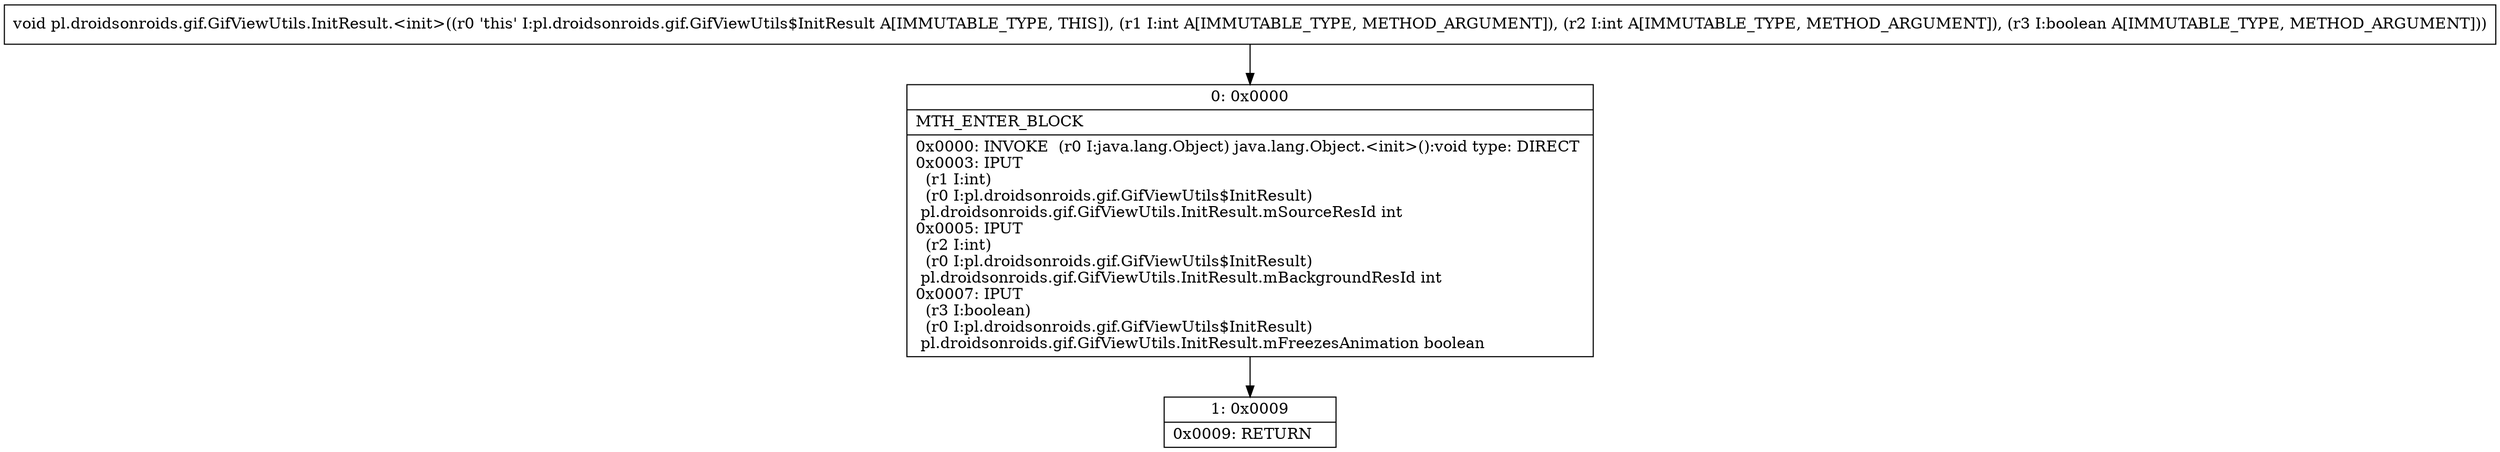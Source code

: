 digraph "CFG forpl.droidsonroids.gif.GifViewUtils.InitResult.\<init\>(IIZ)V" {
Node_0 [shape=record,label="{0\:\ 0x0000|MTH_ENTER_BLOCK\l|0x0000: INVOKE  (r0 I:java.lang.Object) java.lang.Object.\<init\>():void type: DIRECT \l0x0003: IPUT  \l  (r1 I:int)\l  (r0 I:pl.droidsonroids.gif.GifViewUtils$InitResult)\l pl.droidsonroids.gif.GifViewUtils.InitResult.mSourceResId int \l0x0005: IPUT  \l  (r2 I:int)\l  (r0 I:pl.droidsonroids.gif.GifViewUtils$InitResult)\l pl.droidsonroids.gif.GifViewUtils.InitResult.mBackgroundResId int \l0x0007: IPUT  \l  (r3 I:boolean)\l  (r0 I:pl.droidsonroids.gif.GifViewUtils$InitResult)\l pl.droidsonroids.gif.GifViewUtils.InitResult.mFreezesAnimation boolean \l}"];
Node_1 [shape=record,label="{1\:\ 0x0009|0x0009: RETURN   \l}"];
MethodNode[shape=record,label="{void pl.droidsonroids.gif.GifViewUtils.InitResult.\<init\>((r0 'this' I:pl.droidsonroids.gif.GifViewUtils$InitResult A[IMMUTABLE_TYPE, THIS]), (r1 I:int A[IMMUTABLE_TYPE, METHOD_ARGUMENT]), (r2 I:int A[IMMUTABLE_TYPE, METHOD_ARGUMENT]), (r3 I:boolean A[IMMUTABLE_TYPE, METHOD_ARGUMENT])) }"];
MethodNode -> Node_0;
Node_0 -> Node_1;
}


